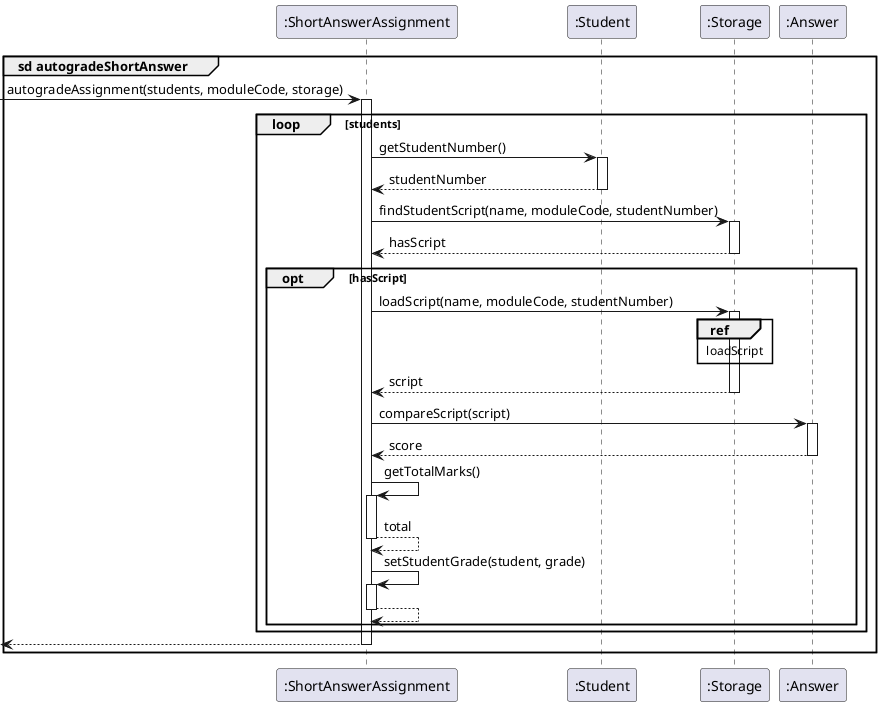@startuml

group sd autogradeShortAnswer

participant ":ShortAnswerAssignment" as Assignment
participant ":Student" as Student
participant ":Storage" as Storage
participant ":Answer" as Answer

[-> Assignment : autogradeAssignment(students, moduleCode, storage)
activate Assignment

loop students

Assignment -> Student : getStudentNumber()
activate Student

Student --> Assignment : studentNumber
deactivate Student

Assignment -> Storage : findStudentScript(name, moduleCode, studentNumber)
activate Storage

Storage --> Assignment : hasScript
deactivate Storage

opt hasScript

Assignment -> Storage : loadScript(name, moduleCode, studentNumber)
activate Storage

ref over Storage: loadScript

Storage --> Assignment : script
deactivate Storage

Assignment -> Answer : compareScript(script)
activate Answer

Answer --> Assignment : score
deactivate Answer

Assignment -> Assignment : getTotalMarks()
activate Assignment

Assignment --> Assignment : total
deactivate Assignment

Assignment -> Assignment : setStudentGrade(student, grade)
activate Assignment

Assignment --> Assignment
deactivate Assignment

end

end

[<-- Assignment
deactivate Assignment

end

@enduml
